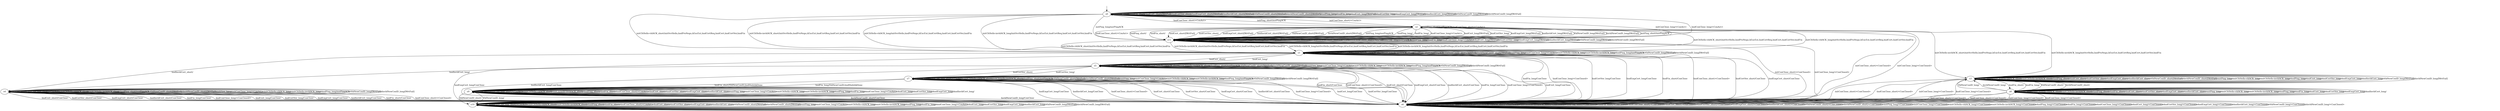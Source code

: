 digraph "picoModels/pico-BWCA-0/learnedModel" {
s0 [label=s0];
s1 [label=s1];
s2 [label=s2];
s3 [label=s3];
s4 [label=s4];
s5 [label=s5];
s6 [label=s6];
s7 [label=s7];
s8 [label=s8];
s9 [label=s9];
s10 [label=s10];
s11 [label=s11];
s0 -> s2  [label="initPing_short/norPingACK "];
s0 -> s2  [label="initConClose_short/<ConAct> "];
s0 -> s1  [label="initCltHello-vldACK_short/initSvrHello,hndProNego,hEncExt,hndCertReq,hndCert,hndCertVer,hndFin "];
s0 -> s1  [label="initCltHello-invldACK_short/initSvrHello,hndProNego,hEncExt,hndCertReq,hndCert,hndCertVer,hndFin "];
s0 -> s0  [label="hndPing_short/ "];
s0 -> s0  [label="hndFin_short/ "];
s0 -> s2  [label="hndConClose_short/<ConAct> "];
s0 -> s0  [label="hndCert_short/[WrtFail] "];
s0 -> s0  [label="hndCertVer_short/ "];
s0 -> s0  [label="hndEmpCert_short/[WrtFail] "];
s0 -> s0  [label="hndInvldCert_short/[WrtFail] "];
s0 -> s0  [label="VldNewConID_short/[WrtFail] "];
s0 -> s0  [label="InvldNewConID_short/[WrtFail] "];
s0 -> s11  [label="initPing_long/norPingACK "];
s0 -> s11  [label="initConClose_long/<ConAct> "];
s0 -> s1  [label="initCltHello-vldACK_long/initSvrHello,hndProNego,hEncExt,hndCertReq,hndCert,hndCertVer,hndFin "];
s0 -> s1  [label="initCltHello-invldACK_long/initSvrHello,hndProNego,hEncExt,hndCertReq,hndCert,hndCertVer,hndFin "];
s0 -> s0  [label="hndPing_long/ "];
s0 -> s0  [label="hndFin_long/ "];
s0 -> s11  [label="hndConClose_long/<ConAct> "];
s0 -> s0  [label="hndCert_long/[WrtFail] "];
s0 -> s0  [label="hndCertVer_long/ "];
s0 -> s0  [label="hndEmpCert_long/[WrtFail] "];
s0 -> s0  [label="hndInvldCert_long/[WrtFail] "];
s0 -> s0  [label="VldNewConID_long/[WrtFail] "];
s0 -> s0  [label="InvldNewConID_long/[WrtFail] "];
s1 -> s1  [label="initPing_short/ "];
s1 -> s1  [label="initConClose_short/<ConAct> "];
s1 -> s1  [label="initCltHello-vldACK_short/ "];
s1 -> s1  [label="initCltHello-invldACK_short/ "];
s1 -> s1  [label="hndPing_short/norPingACK "];
s1 -> s6  [label="hndFin_short/ConClose "];
s1 -> s6  [label="hndConClose_short/<ConClosed> "];
s1 -> s5  [label="hndCert_short/ "];
s1 -> s6  [label="hndCertVer_short/ConClose "];
s1 -> s6  [label="hndEmpCert_short/ConClose "];
s1 -> s4  [label="hndInvldCert_short/ "];
s1 -> s1  [label="VldNewConID_short/[WrtFail] "];
s1 -> s1  [label="InvldNewConID_short/[WrtFail] "];
s1 -> s1  [label="initPing_long/ "];
s1 -> s1  [label="initConClose_long/<ConAct> "];
s1 -> s1  [label="initCltHello-vldACK_long/ "];
s1 -> s1  [label="initCltHello-invldACK_long/ "];
s1 -> s1  [label="hndPing_long/norPingACK "];
s1 -> s6  [label="hndFin_long/ConClose "];
s1 -> s6  [label="hndConClose_long/<ConClosed> "];
s1 -> s5  [label="hndCert_long/ "];
s1 -> s6  [label="hndCertVer_long/ConClose "];
s1 -> s6  [label="hndEmpCert_long/ConClose "];
s1 -> s4  [label="hndInvldCert_long/ "];
s1 -> s1  [label="VldNewConID_long/[WrtFail] "];
s1 -> s1  [label="InvldNewConID_long/[WrtFail] "];
s2 -> s2  [label="initPing_short/norPingACK "];
s2 -> s6  [label="initConClose_short/<ConClosed> "];
s2 -> s1  [label="initCltHello-vldACK_short/initSvrHello,hndProNego,hEncExt,hndCertReq,hndCert,hndCertVer,hndFin "];
s2 -> s3  [label="initCltHello-invldACK_short/initSvrHello,hndProNego,hEncExt,hndCertReq,hndCert,hndCertVer,hndFin "];
s2 -> s11  [label="hndPing_short/ "];
s2 -> s11  [label="hndFin_short/ "];
s2 -> s2  [label="hndConClose_short/<ConAct> "];
s2 -> s11  [label="hndCert_short/[WrtFail] "];
s2 -> s11  [label="hndCertVer_short/ "];
s2 -> s11  [label="hndEmpCert_short/[WrtFail] "];
s2 -> s11  [label="hndInvldCert_short/[WrtFail] "];
s2 -> s11  [label="VldNewConID_short/[WrtFail] "];
s2 -> s11  [label="InvldNewConID_short/[WrtFail] "];
s2 -> s11  [label="initPing_long/norPingACK "];
s2 -> s6  [label="initConClose_long/<ConClosed> "];
s2 -> s1  [label="initCltHello-vldACK_long/initSvrHello,hndProNego,hEncExt,hndCertReq,hndCert,hndCertVer,hndFin "];
s2 -> s3  [label="initCltHello-invldACK_long/initSvrHello,hndProNego,hEncExt,hndCertReq,hndCert,hndCertVer,hndFin "];
s2 -> s11  [label="hndPing_long/ "];
s2 -> s11  [label="hndFin_long/ "];
s2 -> s11  [label="hndConClose_long/<ConAct> "];
s2 -> s11  [label="hndCert_long/[WrtFail] "];
s2 -> s11  [label="hndCertVer_long/ "];
s2 -> s11  [label="hndEmpCert_long/[WrtFail] "];
s2 -> s11  [label="hndInvldCert_long/[WrtFail] "];
s2 -> s11  [label="VldNewConID_long/[WrtFail] "];
s2 -> s11  [label="InvldNewConID_long/[WrtFail] "];
s3 -> s3  [label="initPing_short/ "];
s3 -> s6  [label="initConClose_short/<ConClosed> "];
s3 -> s3  [label="initCltHello-vldACK_short/ "];
s3 -> s3  [label="initCltHello-invldACK_short/ "];
s3 -> s3  [label="hndPing_short/ "];
s3 -> s8  [label="hndFin_short/ "];
s3 -> s6  [label="hndConClose_short/<ConClosed> "];
s3 -> s3  [label="hndCert_short/ "];
s3 -> s3  [label="hndCertVer_short/ "];
s3 -> s3  [label="hndEmpCert_short/ "];
s3 -> s3  [label="hndInvldCert_short/ "];
s3 -> s3  [label="VldNewConID_short/[WrtFail] "];
s3 -> s3  [label="InvldNewConID_short/[WrtFail] "];
s3 -> s3  [label="initPing_long/ "];
s3 -> s6  [label="initConClose_long/<ConClosed> "];
s3 -> s3  [label="initCltHello-vldACK_long/ "];
s3 -> s3  [label="initCltHello-invldACK_long/ "];
s3 -> s3  [label="hndPing_long/ "];
s3 -> s8  [label="hndFin_long/ "];
s3 -> s6  [label="hndConClose_long/<ConClosed> "];
s3 -> s3  [label="hndCert_long/ "];
s3 -> s3  [label="hndCertVer_long/ "];
s3 -> s3  [label="hndEmpCert_long/ "];
s3 -> s3  [label="hndInvldCert_long/ "];
s3 -> s3  [label="VldNewConID_long/[WrtFail] "];
s3 -> s3  [label="InvldNewConID_long/[WrtFail] "];
s4 -> s4  [label="initPing_short/ "];
s4 -> s4  [label="initConClose_short/<ConAct> "];
s4 -> s4  [label="initCltHello-vldACK_short/ "];
s4 -> s4  [label="initCltHello-invldACK_short/ "];
s4 -> s4  [label="hndPing_short/norPingACK "];
s4 -> s6  [label="hndFin_short/ConClose "];
s4 -> s6  [label="hndConClose_short/<ConClosed> "];
s4 -> s6  [label="hndCert_short/ConClose "];
s4 -> s6  [label="hndCertVer_short/ConClose "];
s4 -> s6  [label="hndEmpCert_short/ConClose "];
s4 -> s6  [label="hndInvldCert_short/ConClose "];
s4 -> s4  [label="VldNewConID_short/[WrtFail] "];
s4 -> s4  [label="InvldNewConID_short/[WrtFail] "];
s4 -> s4  [label="initPing_long/ "];
s4 -> s4  [label="initConClose_long/<ConAct> "];
s4 -> s4  [label="initCltHello-vldACK_long/ "];
s4 -> s4  [label="initCltHello-invldACK_long/ "];
s4 -> s4  [label="hndPing_long/norPingACK "];
s4 -> s6  [label="hndFin_long/ConClose "];
s4 -> s6  [label="hndConClose_long/<ConClosed> "];
s4 -> s6  [label="hndCert_long/ConClose "];
s4 -> s6  [label="hndCertVer_long/ConClose "];
s4 -> s6  [label="hndEmpCert_long/ConClose "];
s4 -> s6  [label="hndInvldCert_long/ConClose "];
s4 -> s4  [label="VldNewConID_long/[WrtFail] "];
s4 -> s4  [label="InvldNewConID_long/[WrtFail] "];
s5 -> s5  [label="initPing_short/ "];
s5 -> s5  [label="initConClose_short/<ConAct> "];
s5 -> s5  [label="initCltHello-vldACK_short/ "];
s5 -> s5  [label="initCltHello-invldACK_short/ "];
s5 -> s5  [label="hndPing_short/norPingACK "];
s5 -> s6  [label="hndFin_short/ConClose "];
s5 -> s6  [label="hndConClose_short/<ConClosed> "];
s5 -> s6  [label="hndCert_short/ConClose "];
s5 -> s7  [label="hndCertVer_short/ "];
s5 -> s6  [label="hndEmpCert_short/ConClose "];
s5 -> s6  [label="hndInvldCert_short/ConClose "];
s5 -> s5  [label="VldNewConID_short/[WrtFail] "];
s5 -> s5  [label="InvldNewConID_short/[WrtFail] "];
s5 -> s5  [label="initPing_long/ "];
s5 -> s5  [label="initConClose_long/<ConAct> "];
s5 -> s5  [label="initCltHello-vldACK_long/ "];
s5 -> s5  [label="initCltHello-invldACK_long/ "];
s5 -> s5  [label="hndPing_long/norPingACK "];
s5 -> s6  [label="hndFin_long/ConClose "];
s5 -> s6  [label="hndConClose_long/<ConClosed> "];
s5 -> s6  [label="hndCert_long/ConClose "];
s5 -> s7  [label="hndCertVer_long/ "];
s5 -> s6  [label="hndEmpCert_long/ConClose "];
s5 -> s6  [label="hndInvldCert_long/ConClose "];
s5 -> s5  [label="VldNewConID_long/[WrtFail] "];
s5 -> s5  [label="InvldNewConID_long/[WrtFail] "];
s6 -> s6  [label="initPing_short/<ConClosed> "];
s6 -> s6  [label="initConClose_short/<ConClosed> "];
s6 -> s6  [label="initCltHello-vldACK_short/<ConClosed> "];
s6 -> s6  [label="initCltHello-invldACK_short/<ConClosed> "];
s6 -> s6  [label="hndPing_short/<ConClosed> "];
s6 -> s6  [label="hndFin_short/<ConClosed> "];
s6 -> s6  [label="hndConClose_short/<ConClosed> "];
s6 -> s6  [label="hndCert_short/<ConClosed> "];
s6 -> s6  [label="hndCertVer_short/<ConClosed> "];
s6 -> s6  [label="hndEmpCert_short/<ConClosed> "];
s6 -> s6  [label="hndInvldCert_short/<ConClosed> "];
s6 -> s6  [label="VldNewConID_short/<ConClosed> "];
s6 -> s6  [label="InvldNewConID_short/<ConClosed> "];
s6 -> s6  [label="initPing_long/<ConClosed> "];
s6 -> s6  [label="initConClose_long/<ConClosed> "];
s6 -> s6  [label="initCltHello-vldACK_long/<ConClosed> "];
s6 -> s6  [label="initCltHello-invldACK_long/<ConClosed> "];
s6 -> s6  [label="hndPing_long/<ConClosed> "];
s6 -> s6  [label="hndFin_long/<ConClosed> "];
s6 -> s6  [label="hndConClose_long/<ConClosed> "];
s6 -> s6  [label="hndCert_long/<ConClosed> "];
s6 -> s6  [label="hndCertVer_long/<ConClosed> "];
s6 -> s6  [label="hndEmpCert_long/<ConClosed> "];
s6 -> s6  [label="hndInvldCert_long/<ConClosed> "];
s6 -> s6  [label="VldNewConID_long/<ConClosed> "];
s6 -> s6  [label="InvldNewConID_long/<ConClosed> "];
s7 -> s7  [label="initPing_short/ "];
s7 -> s7  [label="initConClose_short/<ConAct> "];
s7 -> s7  [label="initCltHello-vldACK_short/ "];
s7 -> s7  [label="initCltHello-invldACK_short/ "];
s7 -> s7  [label="hndPing_short/norPingACK "];
s7 -> s9  [label="hndFin_short/VldNewConID,hndHndshkDone "];
s7 -> s6  [label="hndConClose_short/<ConClosed> "];
s7 -> s6  [label="hndCert_short/ConClose "];
s7 -> s6  [label="hndCertVer_short/ConClose "];
s7 -> s6  [label="hndEmpCert_short/ConClose "];
s7 -> s6  [label="hndInvldCert_short/ConClose "];
s7 -> s7  [label="VldNewConID_short/[WrtFail] "];
s7 -> s7  [label="InvldNewConID_short/[WrtFail] "];
s7 -> s7  [label="initPing_long/ "];
s7 -> s7  [label="initConClose_long/<ConAct> "];
s7 -> s7  [label="initCltHello-vldACK_long/ "];
s7 -> s7  [label="initCltHello-invldACK_long/ "];
s7 -> s7  [label="hndPing_long/norPingACK "];
s7 -> s9  [label="hndFin_long/VldNewConID,hndHndshkDone "];
s7 -> s6  [label="hndConClose_long/<ConClosed> "];
s7 -> s6  [label="hndCert_long/ConClose "];
s7 -> s6  [label="hndCertVer_long/ConClose "];
s7 -> s6  [label="hndEmpCert_long/ConClose "];
s7 -> s6  [label="hndInvldCert_long/ConClose "];
s7 -> s7  [label="VldNewConID_long/[WrtFail] "];
s7 -> s7  [label="InvldNewConID_long/[WrtFail] "];
s8 -> s8  [label="initPing_short/ "];
s8 -> s6  [label="initConClose_short/<ConClosed> "];
s8 -> s8  [label="initCltHello-vldACK_short/ "];
s8 -> s8  [label="initCltHello-invldACK_short/ "];
s8 -> s8  [label="hndPing_short/ "];
s8 -> s8  [label="hndFin_short/ "];
s8 -> s6  [label="hndConClose_short/<ConClosed> "];
s8 -> s8  [label="hndCert_short/ "];
s8 -> s8  [label="hndCertVer_short/ "];
s8 -> s8  [label="hndEmpCert_short/ "];
s8 -> s8  [label="hndInvldCert_short/ "];
s8 -> s3  [label="VldNewConID_short/ "];
s8 -> s3  [label="InvldNewConID_short/ "];
s8 -> s8  [label="initPing_long/ "];
s8 -> s6  [label="initConClose_long/<ConClosed> "];
s8 -> s8  [label="initCltHello-vldACK_long/ "];
s8 -> s8  [label="initCltHello-invldACK_long/ "];
s8 -> s8  [label="hndPing_long/ "];
s8 -> s8  [label="hndFin_long/ "];
s8 -> s6  [label="hndConClose_long/<ConClosed> "];
s8 -> s8  [label="hndCert_long/ "];
s8 -> s8  [label="hndCertVer_long/ "];
s8 -> s8  [label="hndEmpCert_long/ "];
s8 -> s8  [label="hndInvldCert_long/ "];
s8 -> s3  [label="VldNewConID_long/ "];
s8 -> s3  [label="InvldNewConID_long/ "];
s9 -> s9  [label="initPing_short/ "];
s9 -> s9  [label="initConClose_short/<ConAct> "];
s9 -> s9  [label="initCltHello-vldACK_short/ "];
s9 -> s9  [label="initCltHello-invldACK_short/ "];
s9 -> s9  [label="hndPing_short/ "];
s9 -> s9  [label="hndFin_short/ "];
s9 -> s9  [label="hndConClose_short/<ConAct> "];
s9 -> s9  [label="hndCert_short/ "];
s9 -> s9  [label="hndCertVer_short/ "];
s9 -> s9  [label="hndEmpCert_short/ "];
s9 -> s9  [label="hndInvldCert_short/ "];
s9 -> s10  [label="VldNewConID_short/ "];
s9 -> s6  [label="InvldNewConID_short/ConClose "];
s9 -> s9  [label="initPing_long/ "];
s9 -> s9  [label="initConClose_long/<ConAct> "];
s9 -> s9  [label="initCltHello-vldACK_long/ "];
s9 -> s9  [label="initCltHello-invldACK_long/ "];
s9 -> s9  [label="hndPing_long/ "];
s9 -> s9  [label="hndFin_long/ "];
s9 -> s9  [label="hndConClose_long/<ConAct> "];
s9 -> s9  [label="hndCert_long/ "];
s9 -> s9  [label="hndCertVer_long/ "];
s9 -> s9  [label="hndEmpCert_long/ "];
s9 -> s9  [label="hndInvldCert_long/ "];
s9 -> s10  [label="VldNewConID_long/ "];
s9 -> s6  [label="InvldNewConID_long/ConClose "];
s10 -> s10  [label="initPing_short/ "];
s10 -> s10  [label="initConClose_short/<ConAct> "];
s10 -> s10  [label="initCltHello-vldACK_short/ "];
s10 -> s10  [label="initCltHello-invldACK_short/ "];
s10 -> s10  [label="hndPing_short/ "];
s10 -> s10  [label="hndFin_short/ "];
s10 -> s10  [label="hndConClose_short/<ConAct> "];
s10 -> s10  [label="hndCert_short/ "];
s10 -> s10  [label="hndCertVer_short/ "];
s10 -> s10  [label="hndEmpCert_short/ "];
s10 -> s10  [label="hndInvldCert_short/ "];
s10 -> s10  [label="VldNewConID_short/[WrtFail] "];
s10 -> s10  [label="InvldNewConID_short/[WrtFail] "];
s10 -> s10  [label="initPing_long/ "];
s10 -> s10  [label="initConClose_long/<ConAct> "];
s10 -> s10  [label="initCltHello-vldACK_long/ "];
s10 -> s10  [label="initCltHello-invldACK_long/ "];
s10 -> s10  [label="hndPing_long/ "];
s10 -> s10  [label="hndFin_long/ "];
s10 -> s10  [label="hndConClose_long/<ConAct> "];
s10 -> s10  [label="hndCert_long/ "];
s10 -> s10  [label="hndCertVer_long/ "];
s10 -> s10  [label="hndEmpCert_long/ "];
s10 -> s10  [label="hndInvldCert_long/ "];
s10 -> s10  [label="VldNewConID_long/[WrtFail] "];
s10 -> s10  [label="InvldNewConID_long/[WrtFail] "];
s11 -> s2  [label="initPing_short/norPingACK "];
s11 -> s6  [label="initConClose_short/<ConClosed> "];
s11 -> s1  [label="initCltHello-vldACK_short/initSvrHello,hndProNego,hEncExt,hndCertReq,hndCert,hndCertVer,hndFin "];
s11 -> s1  [label="initCltHello-invldACK_short/initSvrHello,hndProNego,hEncExt,hndCertReq,hndCert,hndCertVer,hndFin "];
s11 -> s11  [label="hndPing_short/ "];
s11 -> s11  [label="hndFin_short/ "];
s11 -> s2  [label="hndConClose_short/<ConAct> "];
s11 -> s11  [label="hndCert_short/[WrtFail] "];
s11 -> s11  [label="hndCertVer_short/ "];
s11 -> s11  [label="hndEmpCert_short/[WrtFail] "];
s11 -> s11  [label="hndInvldCert_short/[WrtFail] "];
s11 -> s11  [label="VldNewConID_short/[WrtFail] "];
s11 -> s11  [label="InvldNewConID_short/[WrtFail] "];
s11 -> s11  [label="initPing_long/norPingACK "];
s11 -> s6  [label="initConClose_long/<ConClosed> "];
s11 -> s1  [label="initCltHello-vldACK_long/initSvrHello,hndProNego,hEncExt,hndCertReq,hndCert,hndCertVer,hndFin "];
s11 -> s1  [label="initCltHello-invldACK_long/initSvrHello,hndProNego,hEncExt,hndCertReq,hndCert,hndCertVer,hndFin "];
s11 -> s11  [label="hndPing_long/ "];
s11 -> s11  [label="hndFin_long/ "];
s11 -> s11  [label="hndConClose_long/<ConAct> "];
s11 -> s11  [label="hndCert_long/[WrtFail] "];
s11 -> s11  [label="hndCertVer_long/ "];
s11 -> s11  [label="hndEmpCert_long/[WrtFail] "];
s11 -> s11  [label="hndInvldCert_long/[WrtFail] "];
s11 -> s11  [label="VldNewConID_long/[WrtFail] "];
s11 -> s11  [label="InvldNewConID_long/[WrtFail] "];
__start0 [label="", shape=none];
__start0 -> s0  [label=""];
}
